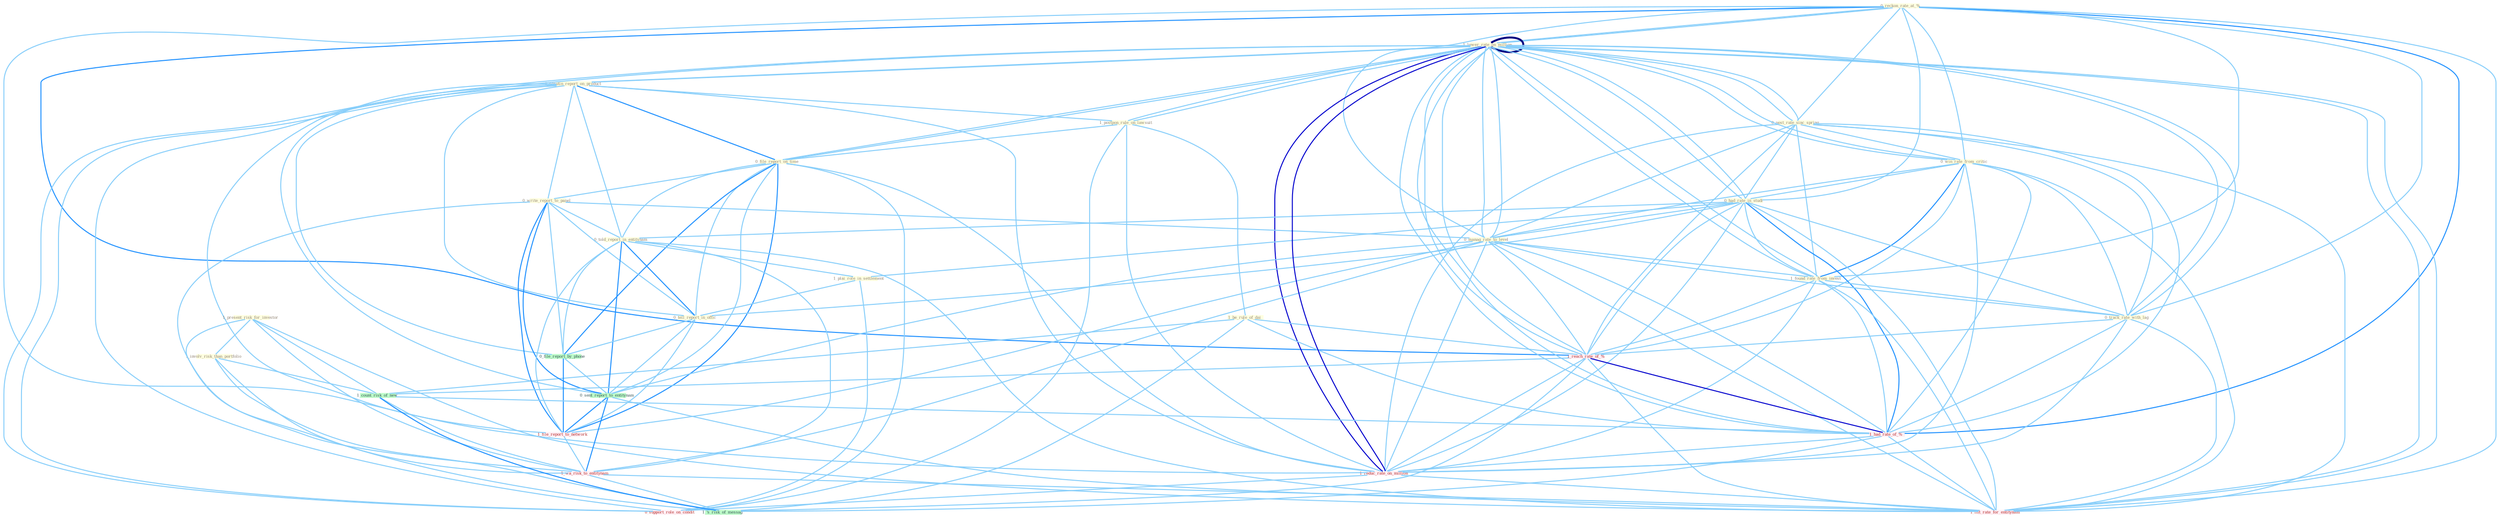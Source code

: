 Graph G{ 
    node
    [shape=polygon,style=filled,width=.5,height=.06,color="#BDFCC9",fixedsize=true,fontsize=4,
    fontcolor="#2f4f4f"];
    {node
    [color="#ffffe0", fontcolor="#8b7d6b"] "0_reckon_rate_at_% " "1_lower_rate_on_million " "1_scrutin_report_on_product " "1_postpon_rule_on_lawsuit " "1_present_risk_for_investor " "0_post_rate_sinc_spring " "1_be_rule_of_dai " "1_involv_risk_than_portfolio " "0_file_report_on_time " "0_win_rate_from_critic " "0_write_report_to_panel " "0_had_rate_in_studi " "0_manag_rate_to_level " "1_found_rate_from_invest " "0_told_report_in_entitynam " "1_plai_role_in_settlement " "0_tell_report_in_offic " "0_track_rate_with_lag "}
{node [color="#fff0f5", fontcolor="#b22222"] "1_reach_rate_of_% " "1_had_rate_of_% " "1_file_report_to_network " "1_reduc_rate_on_million " "1_wa_risk_to_entitynam " "0_support_role_on_condit " "1_lower_rate_on_million " "1_lift_rate_for_entitynam "}
edge [color="#B0E2FF"];

	"0_reckon_rate_at_% " -- "1_lower_rate_on_million " [w="1", color="#87cefa" ];
	"0_reckon_rate_at_% " -- "0_post_rate_sinc_spring " [w="1", color="#87cefa" ];
	"0_reckon_rate_at_% " -- "0_win_rate_from_critic " [w="1", color="#87cefa" ];
	"0_reckon_rate_at_% " -- "0_had_rate_in_studi " [w="1", color="#87cefa" ];
	"0_reckon_rate_at_% " -- "0_manag_rate_to_level " [w="1", color="#87cefa" ];
	"0_reckon_rate_at_% " -- "1_found_rate_from_invest " [w="1", color="#87cefa" ];
	"0_reckon_rate_at_% " -- "0_track_rate_with_lag " [w="1", color="#87cefa" ];
	"0_reckon_rate_at_% " -- "1_reach_rate_of_% " [w="2", color="#1e90ff" , len=0.8];
	"0_reckon_rate_at_% " -- "1_had_rate_of_% " [w="2", color="#1e90ff" , len=0.8];
	"0_reckon_rate_at_% " -- "1_reduc_rate_on_million " [w="1", color="#87cefa" ];
	"0_reckon_rate_at_% " -- "1_lower_rate_on_million " [w="1", color="#87cefa" ];
	"0_reckon_rate_at_% " -- "1_lift_rate_for_entitynam " [w="1", color="#87cefa" ];
	"1_lower_rate_on_million " -- "1_scrutin_report_on_product " [w="1", color="#87cefa" ];
	"1_lower_rate_on_million " -- "1_postpon_rule_on_lawsuit " [w="1", color="#87cefa" ];
	"1_lower_rate_on_million " -- "0_post_rate_sinc_spring " [w="1", color="#87cefa" ];
	"1_lower_rate_on_million " -- "0_file_report_on_time " [w="1", color="#87cefa" ];
	"1_lower_rate_on_million " -- "0_win_rate_from_critic " [w="1", color="#87cefa" ];
	"1_lower_rate_on_million " -- "0_had_rate_in_studi " [w="1", color="#87cefa" ];
	"1_lower_rate_on_million " -- "0_manag_rate_to_level " [w="1", color="#87cefa" ];
	"1_lower_rate_on_million " -- "1_found_rate_from_invest " [w="1", color="#87cefa" ];
	"1_lower_rate_on_million " -- "0_track_rate_with_lag " [w="1", color="#87cefa" ];
	"1_lower_rate_on_million " -- "1_reach_rate_of_% " [w="1", color="#87cefa" ];
	"1_lower_rate_on_million " -- "1_had_rate_of_% " [w="1", color="#87cefa" ];
	"1_lower_rate_on_million " -- "1_reduc_rate_on_million " [w="3", color="#0000cd" , len=0.6];
	"1_lower_rate_on_million " -- "0_support_role_on_condit " [w="1", color="#87cefa" ];
	"1_lower_rate_on_million " -- "1_lower_rate_on_million " [w="4", style=bold, color="#000080", len=0.4];
	"1_lower_rate_on_million " -- "1_lift_rate_for_entitynam " [w="1", color="#87cefa" ];
	"1_scrutin_report_on_product " -- "1_postpon_rule_on_lawsuit " [w="1", color="#87cefa" ];
	"1_scrutin_report_on_product " -- "0_file_report_on_time " [w="2", color="#1e90ff" , len=0.8];
	"1_scrutin_report_on_product " -- "0_write_report_to_panel " [w="1", color="#87cefa" ];
	"1_scrutin_report_on_product " -- "0_told_report_in_entitynam " [w="1", color="#87cefa" ];
	"1_scrutin_report_on_product " -- "0_tell_report_in_offic " [w="1", color="#87cefa" ];
	"1_scrutin_report_on_product " -- "0_file_report_by_phone " [w="1", color="#87cefa" ];
	"1_scrutin_report_on_product " -- "0_sent_report_to_entitynam " [w="1", color="#87cefa" ];
	"1_scrutin_report_on_product " -- "1_file_report_to_network " [w="1", color="#87cefa" ];
	"1_scrutin_report_on_product " -- "1_reduc_rate_on_million " [w="1", color="#87cefa" ];
	"1_scrutin_report_on_product " -- "0_support_role_on_condit " [w="1", color="#87cefa" ];
	"1_scrutin_report_on_product " -- "1_lower_rate_on_million " [w="1", color="#87cefa" ];
	"1_postpon_rule_on_lawsuit " -- "1_be_rule_of_dai " [w="1", color="#87cefa" ];
	"1_postpon_rule_on_lawsuit " -- "0_file_report_on_time " [w="1", color="#87cefa" ];
	"1_postpon_rule_on_lawsuit " -- "1_reduc_rate_on_million " [w="1", color="#87cefa" ];
	"1_postpon_rule_on_lawsuit " -- "0_support_role_on_condit " [w="1", color="#87cefa" ];
	"1_postpon_rule_on_lawsuit " -- "1_lower_rate_on_million " [w="1", color="#87cefa" ];
	"1_present_risk_for_investor " -- "1_involv_risk_than_portfolio " [w="1", color="#87cefa" ];
	"1_present_risk_for_investor " -- "1_count_risk_of_new " [w="1", color="#87cefa" ];
	"1_present_risk_for_investor " -- "1_wa_risk_to_entitynam " [w="1", color="#87cefa" ];
	"1_present_risk_for_investor " -- "1_'s_risk_of_messag " [w="1", color="#87cefa" ];
	"1_present_risk_for_investor " -- "1_lift_rate_for_entitynam " [w="1", color="#87cefa" ];
	"0_post_rate_sinc_spring " -- "0_win_rate_from_critic " [w="1", color="#87cefa" ];
	"0_post_rate_sinc_spring " -- "0_had_rate_in_studi " [w="1", color="#87cefa" ];
	"0_post_rate_sinc_spring " -- "0_manag_rate_to_level " [w="1", color="#87cefa" ];
	"0_post_rate_sinc_spring " -- "1_found_rate_from_invest " [w="1", color="#87cefa" ];
	"0_post_rate_sinc_spring " -- "0_track_rate_with_lag " [w="1", color="#87cefa" ];
	"0_post_rate_sinc_spring " -- "1_reach_rate_of_% " [w="1", color="#87cefa" ];
	"0_post_rate_sinc_spring " -- "1_had_rate_of_% " [w="1", color="#87cefa" ];
	"0_post_rate_sinc_spring " -- "1_reduc_rate_on_million " [w="1", color="#87cefa" ];
	"0_post_rate_sinc_spring " -- "1_lower_rate_on_million " [w="1", color="#87cefa" ];
	"0_post_rate_sinc_spring " -- "1_lift_rate_for_entitynam " [w="1", color="#87cefa" ];
	"1_be_rule_of_dai " -- "1_reach_rate_of_% " [w="1", color="#87cefa" ];
	"1_be_rule_of_dai " -- "1_count_risk_of_new " [w="1", color="#87cefa" ];
	"1_be_rule_of_dai " -- "1_had_rate_of_% " [w="1", color="#87cefa" ];
	"1_be_rule_of_dai " -- "1_'s_risk_of_messag " [w="1", color="#87cefa" ];
	"1_involv_risk_than_portfolio " -- "1_count_risk_of_new " [w="1", color="#87cefa" ];
	"1_involv_risk_than_portfolio " -- "1_wa_risk_to_entitynam " [w="1", color="#87cefa" ];
	"1_involv_risk_than_portfolio " -- "1_'s_risk_of_messag " [w="1", color="#87cefa" ];
	"0_file_report_on_time " -- "0_write_report_to_panel " [w="1", color="#87cefa" ];
	"0_file_report_on_time " -- "0_told_report_in_entitynam " [w="1", color="#87cefa" ];
	"0_file_report_on_time " -- "0_tell_report_in_offic " [w="1", color="#87cefa" ];
	"0_file_report_on_time " -- "0_file_report_by_phone " [w="2", color="#1e90ff" , len=0.8];
	"0_file_report_on_time " -- "0_sent_report_to_entitynam " [w="1", color="#87cefa" ];
	"0_file_report_on_time " -- "1_file_report_to_network " [w="2", color="#1e90ff" , len=0.8];
	"0_file_report_on_time " -- "1_reduc_rate_on_million " [w="1", color="#87cefa" ];
	"0_file_report_on_time " -- "0_support_role_on_condit " [w="1", color="#87cefa" ];
	"0_file_report_on_time " -- "1_lower_rate_on_million " [w="1", color="#87cefa" ];
	"0_win_rate_from_critic " -- "0_had_rate_in_studi " [w="1", color="#87cefa" ];
	"0_win_rate_from_critic " -- "0_manag_rate_to_level " [w="1", color="#87cefa" ];
	"0_win_rate_from_critic " -- "1_found_rate_from_invest " [w="2", color="#1e90ff" , len=0.8];
	"0_win_rate_from_critic " -- "0_track_rate_with_lag " [w="1", color="#87cefa" ];
	"0_win_rate_from_critic " -- "1_reach_rate_of_% " [w="1", color="#87cefa" ];
	"0_win_rate_from_critic " -- "1_had_rate_of_% " [w="1", color="#87cefa" ];
	"0_win_rate_from_critic " -- "1_reduc_rate_on_million " [w="1", color="#87cefa" ];
	"0_win_rate_from_critic " -- "1_lower_rate_on_million " [w="1", color="#87cefa" ];
	"0_win_rate_from_critic " -- "1_lift_rate_for_entitynam " [w="1", color="#87cefa" ];
	"0_write_report_to_panel " -- "0_manag_rate_to_level " [w="1", color="#87cefa" ];
	"0_write_report_to_panel " -- "0_told_report_in_entitynam " [w="1", color="#87cefa" ];
	"0_write_report_to_panel " -- "0_tell_report_in_offic " [w="1", color="#87cefa" ];
	"0_write_report_to_panel " -- "0_file_report_by_phone " [w="1", color="#87cefa" ];
	"0_write_report_to_panel " -- "0_sent_report_to_entitynam " [w="2", color="#1e90ff" , len=0.8];
	"0_write_report_to_panel " -- "1_file_report_to_network " [w="2", color="#1e90ff" , len=0.8];
	"0_write_report_to_panel " -- "1_wa_risk_to_entitynam " [w="1", color="#87cefa" ];
	"0_had_rate_in_studi " -- "0_manag_rate_to_level " [w="1", color="#87cefa" ];
	"0_had_rate_in_studi " -- "1_found_rate_from_invest " [w="1", color="#87cefa" ];
	"0_had_rate_in_studi " -- "0_told_report_in_entitynam " [w="1", color="#87cefa" ];
	"0_had_rate_in_studi " -- "1_plai_role_in_settlement " [w="1", color="#87cefa" ];
	"0_had_rate_in_studi " -- "0_tell_report_in_offic " [w="1", color="#87cefa" ];
	"0_had_rate_in_studi " -- "0_track_rate_with_lag " [w="1", color="#87cefa" ];
	"0_had_rate_in_studi " -- "1_reach_rate_of_% " [w="1", color="#87cefa" ];
	"0_had_rate_in_studi " -- "1_had_rate_of_% " [w="2", color="#1e90ff" , len=0.8];
	"0_had_rate_in_studi " -- "1_reduc_rate_on_million " [w="1", color="#87cefa" ];
	"0_had_rate_in_studi " -- "1_lower_rate_on_million " [w="1", color="#87cefa" ];
	"0_had_rate_in_studi " -- "1_lift_rate_for_entitynam " [w="1", color="#87cefa" ];
	"0_manag_rate_to_level " -- "1_found_rate_from_invest " [w="1", color="#87cefa" ];
	"0_manag_rate_to_level " -- "0_track_rate_with_lag " [w="1", color="#87cefa" ];
	"0_manag_rate_to_level " -- "1_reach_rate_of_% " [w="1", color="#87cefa" ];
	"0_manag_rate_to_level " -- "1_had_rate_of_% " [w="1", color="#87cefa" ];
	"0_manag_rate_to_level " -- "0_sent_report_to_entitynam " [w="1", color="#87cefa" ];
	"0_manag_rate_to_level " -- "1_file_report_to_network " [w="1", color="#87cefa" ];
	"0_manag_rate_to_level " -- "1_reduc_rate_on_million " [w="1", color="#87cefa" ];
	"0_manag_rate_to_level " -- "1_wa_risk_to_entitynam " [w="1", color="#87cefa" ];
	"0_manag_rate_to_level " -- "1_lower_rate_on_million " [w="1", color="#87cefa" ];
	"0_manag_rate_to_level " -- "1_lift_rate_for_entitynam " [w="1", color="#87cefa" ];
	"1_found_rate_from_invest " -- "0_track_rate_with_lag " [w="1", color="#87cefa" ];
	"1_found_rate_from_invest " -- "1_reach_rate_of_% " [w="1", color="#87cefa" ];
	"1_found_rate_from_invest " -- "1_had_rate_of_% " [w="1", color="#87cefa" ];
	"1_found_rate_from_invest " -- "1_reduc_rate_on_million " [w="1", color="#87cefa" ];
	"1_found_rate_from_invest " -- "1_lower_rate_on_million " [w="1", color="#87cefa" ];
	"1_found_rate_from_invest " -- "1_lift_rate_for_entitynam " [w="1", color="#87cefa" ];
	"0_told_report_in_entitynam " -- "1_plai_role_in_settlement " [w="1", color="#87cefa" ];
	"0_told_report_in_entitynam " -- "0_tell_report_in_offic " [w="2", color="#1e90ff" , len=0.8];
	"0_told_report_in_entitynam " -- "0_file_report_by_phone " [w="1", color="#87cefa" ];
	"0_told_report_in_entitynam " -- "0_sent_report_to_entitynam " [w="2", color="#1e90ff" , len=0.8];
	"0_told_report_in_entitynam " -- "1_file_report_to_network " [w="1", color="#87cefa" ];
	"0_told_report_in_entitynam " -- "1_wa_risk_to_entitynam " [w="1", color="#87cefa" ];
	"0_told_report_in_entitynam " -- "1_lift_rate_for_entitynam " [w="1", color="#87cefa" ];
	"1_plai_role_in_settlement " -- "0_tell_report_in_offic " [w="1", color="#87cefa" ];
	"1_plai_role_in_settlement " -- "0_support_role_on_condit " [w="1", color="#87cefa" ];
	"0_tell_report_in_offic " -- "0_file_report_by_phone " [w="1", color="#87cefa" ];
	"0_tell_report_in_offic " -- "0_sent_report_to_entitynam " [w="1", color="#87cefa" ];
	"0_tell_report_in_offic " -- "1_file_report_to_network " [w="1", color="#87cefa" ];
	"0_track_rate_with_lag " -- "1_reach_rate_of_% " [w="1", color="#87cefa" ];
	"0_track_rate_with_lag " -- "1_had_rate_of_% " [w="1", color="#87cefa" ];
	"0_track_rate_with_lag " -- "1_reduc_rate_on_million " [w="1", color="#87cefa" ];
	"0_track_rate_with_lag " -- "1_lower_rate_on_million " [w="1", color="#87cefa" ];
	"0_track_rate_with_lag " -- "1_lift_rate_for_entitynam " [w="1", color="#87cefa" ];
	"1_reach_rate_of_% " -- "1_count_risk_of_new " [w="1", color="#87cefa" ];
	"1_reach_rate_of_% " -- "1_had_rate_of_% " [w="3", color="#0000cd" , len=0.6];
	"1_reach_rate_of_% " -- "1_reduc_rate_on_million " [w="1", color="#87cefa" ];
	"1_reach_rate_of_% " -- "1_'s_risk_of_messag " [w="1", color="#87cefa" ];
	"1_reach_rate_of_% " -- "1_lower_rate_on_million " [w="1", color="#87cefa" ];
	"1_reach_rate_of_% " -- "1_lift_rate_for_entitynam " [w="1", color="#87cefa" ];
	"0_file_report_by_phone " -- "0_sent_report_to_entitynam " [w="1", color="#87cefa" ];
	"0_file_report_by_phone " -- "1_file_report_to_network " [w="2", color="#1e90ff" , len=0.8];
	"1_count_risk_of_new " -- "1_had_rate_of_% " [w="1", color="#87cefa" ];
	"1_count_risk_of_new " -- "1_wa_risk_to_entitynam " [w="1", color="#87cefa" ];
	"1_count_risk_of_new " -- "1_'s_risk_of_messag " [w="2", color="#1e90ff" , len=0.8];
	"1_had_rate_of_% " -- "1_reduc_rate_on_million " [w="1", color="#87cefa" ];
	"1_had_rate_of_% " -- "1_'s_risk_of_messag " [w="1", color="#87cefa" ];
	"1_had_rate_of_% " -- "1_lower_rate_on_million " [w="1", color="#87cefa" ];
	"1_had_rate_of_% " -- "1_lift_rate_for_entitynam " [w="1", color="#87cefa" ];
	"0_sent_report_to_entitynam " -- "1_file_report_to_network " [w="2", color="#1e90ff" , len=0.8];
	"0_sent_report_to_entitynam " -- "1_wa_risk_to_entitynam " [w="2", color="#1e90ff" , len=0.8];
	"0_sent_report_to_entitynam " -- "1_lift_rate_for_entitynam " [w="1", color="#87cefa" ];
	"1_file_report_to_network " -- "1_wa_risk_to_entitynam " [w="1", color="#87cefa" ];
	"1_reduc_rate_on_million " -- "0_support_role_on_condit " [w="1", color="#87cefa" ];
	"1_reduc_rate_on_million " -- "1_lower_rate_on_million " [w="3", color="#0000cd" , len=0.6];
	"1_reduc_rate_on_million " -- "1_lift_rate_for_entitynam " [w="1", color="#87cefa" ];
	"1_wa_risk_to_entitynam " -- "1_'s_risk_of_messag " [w="1", color="#87cefa" ];
	"1_wa_risk_to_entitynam " -- "1_lift_rate_for_entitynam " [w="1", color="#87cefa" ];
	"0_support_role_on_condit " -- "1_lower_rate_on_million " [w="1", color="#87cefa" ];
	"1_lower_rate_on_million " -- "1_lift_rate_for_entitynam " [w="1", color="#87cefa" ];
}